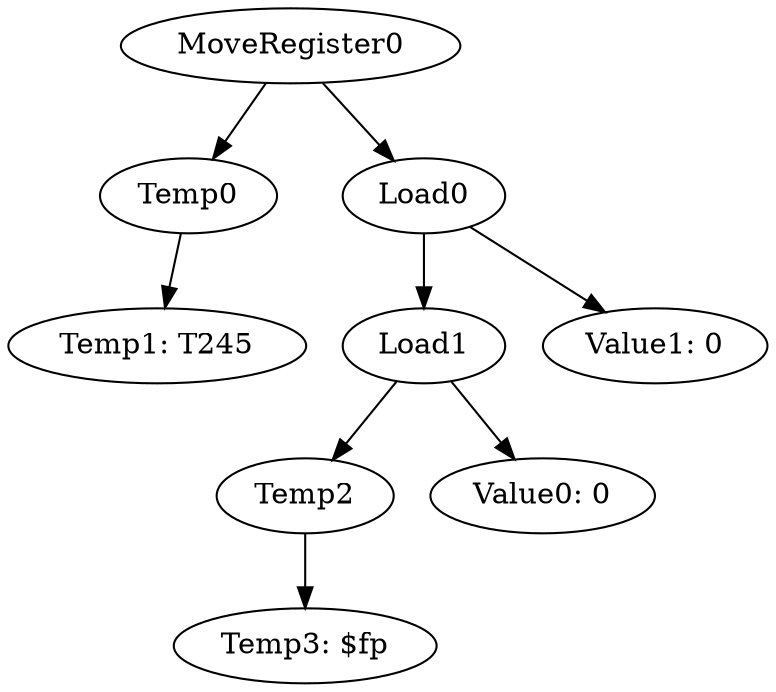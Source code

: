 digraph {
	ordering = out;
	Load0 -> Load1;
	Load0 -> "Value1: 0";
	Temp0 -> "Temp1: T245";
	Temp2 -> "Temp3: $fp";
	MoveRegister0 -> Temp0;
	MoveRegister0 -> Load0;
	Load1 -> Temp2;
	Load1 -> "Value0: 0";
}

